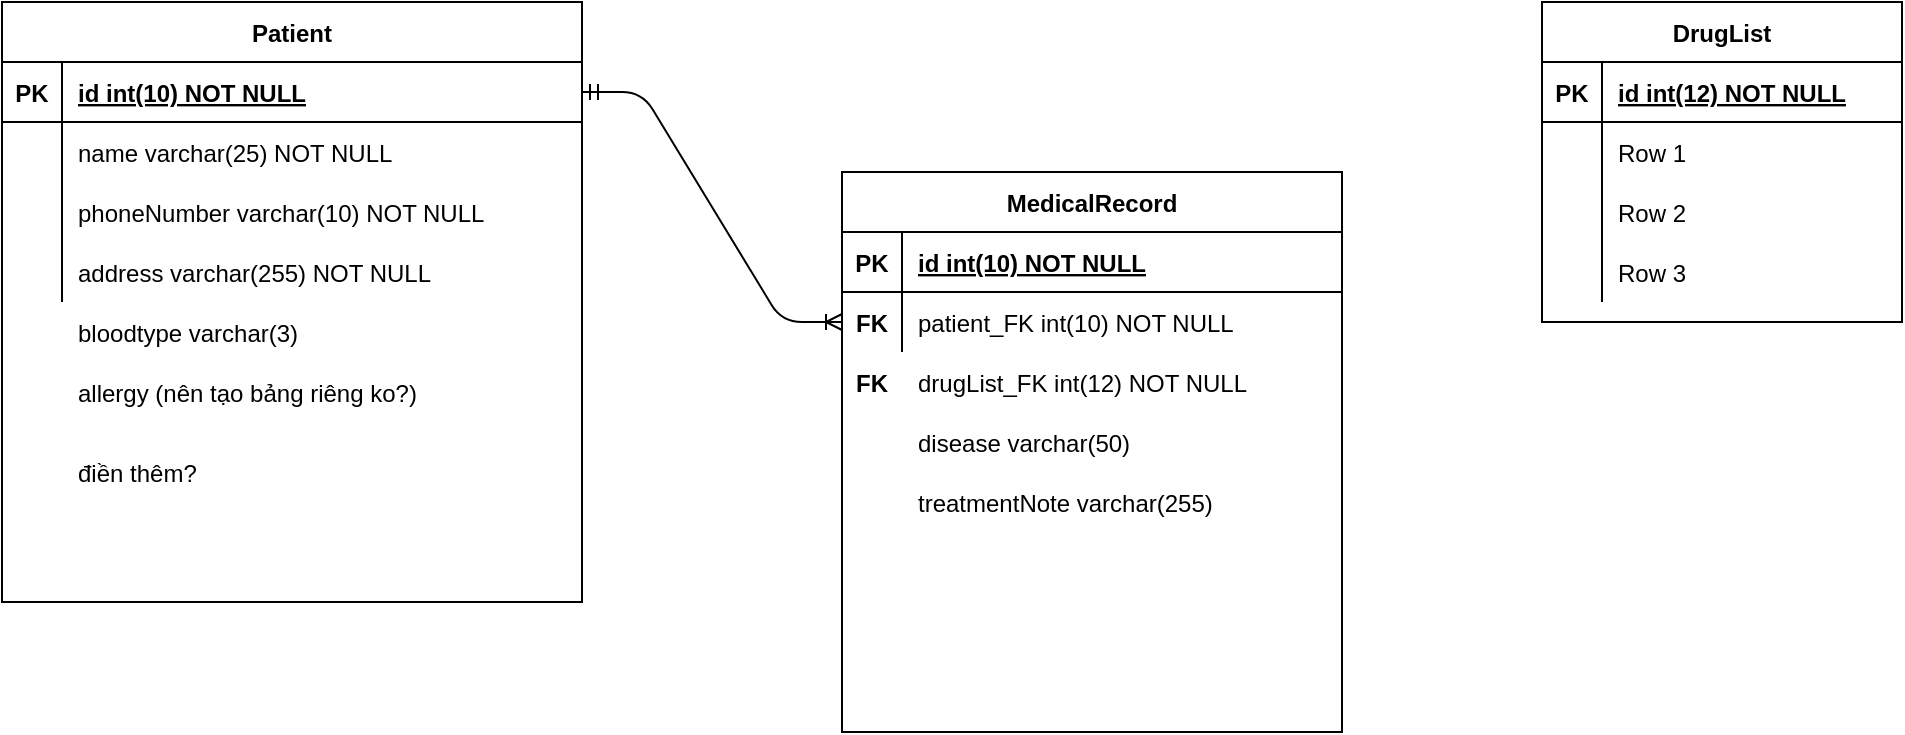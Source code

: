 <mxfile version="14.3.0" type="github">
  <diagram id="R2lEEEUBdFMjLlhIrx00" name="Page-1">
    <mxGraphModel dx="2272" dy="804" grid="1" gridSize="10" guides="1" tooltips="1" connect="1" arrows="1" fold="1" page="1" pageScale="1" pageWidth="850" pageHeight="1100" math="0" shadow="0" extFonts="Permanent Marker^https://fonts.googleapis.com/css?family=Permanent+Marker">
      <root>
        <mxCell id="0" />
        <mxCell id="1" parent="0" />
        <mxCell id="C-vyLk0tnHw3VtMMgP7b-23" value="MedicalRecord" style="shape=table;startSize=30;container=1;collapsible=1;childLayout=tableLayout;fixedRows=1;rowLines=0;fontStyle=1;align=center;resizeLast=1;" parent="1" vertex="1">
          <mxGeometry x="220" y="305" width="250" height="280" as="geometry" />
        </mxCell>
        <mxCell id="C-vyLk0tnHw3VtMMgP7b-24" value="" style="shape=partialRectangle;collapsible=0;dropTarget=0;pointerEvents=0;fillColor=none;points=[[0,0.5],[1,0.5]];portConstraint=eastwest;top=0;left=0;right=0;bottom=1;" parent="C-vyLk0tnHw3VtMMgP7b-23" vertex="1">
          <mxGeometry y="30" width="250" height="30" as="geometry" />
        </mxCell>
        <mxCell id="C-vyLk0tnHw3VtMMgP7b-25" value="PK" style="shape=partialRectangle;overflow=hidden;connectable=0;fillColor=none;top=0;left=0;bottom=0;right=0;fontStyle=1;" parent="C-vyLk0tnHw3VtMMgP7b-24" vertex="1">
          <mxGeometry width="30" height="30" as="geometry" />
        </mxCell>
        <mxCell id="C-vyLk0tnHw3VtMMgP7b-26" value="id int(10) NOT NULL" style="shape=partialRectangle;overflow=hidden;connectable=0;fillColor=none;top=0;left=0;bottom=0;right=0;align=left;spacingLeft=6;fontStyle=5;" parent="C-vyLk0tnHw3VtMMgP7b-24" vertex="1">
          <mxGeometry x="30" width="220" height="30" as="geometry" />
        </mxCell>
        <mxCell id="C-vyLk0tnHw3VtMMgP7b-27" value="" style="shape=partialRectangle;collapsible=0;dropTarget=0;pointerEvents=0;fillColor=none;points=[[0,0.5],[1,0.5]];portConstraint=eastwest;top=0;left=0;right=0;bottom=0;" parent="C-vyLk0tnHw3VtMMgP7b-23" vertex="1">
          <mxGeometry y="60" width="250" height="30" as="geometry" />
        </mxCell>
        <mxCell id="C-vyLk0tnHw3VtMMgP7b-28" value="" style="shape=partialRectangle;overflow=hidden;connectable=0;fillColor=none;top=0;left=0;bottom=0;right=0;" parent="C-vyLk0tnHw3VtMMgP7b-27" vertex="1">
          <mxGeometry width="30" height="30" as="geometry" />
        </mxCell>
        <mxCell id="C-vyLk0tnHw3VtMMgP7b-29" value="patient_FK int(10) NOT NULL" style="shape=partialRectangle;overflow=hidden;connectable=0;fillColor=none;top=0;left=0;bottom=0;right=0;align=left;spacingLeft=6;" parent="C-vyLk0tnHw3VtMMgP7b-27" vertex="1">
          <mxGeometry x="30" width="220" height="30" as="geometry" />
        </mxCell>
        <mxCell id="tKzHctkgLb3vOo7BMC3r-1" value="Patient" style="shape=table;startSize=30;container=1;collapsible=1;childLayout=tableLayout;fixedRows=1;rowLines=0;fontStyle=1;align=center;resizeLast=1;" vertex="1" parent="1">
          <mxGeometry x="-200" y="220" width="290" height="300" as="geometry" />
        </mxCell>
        <mxCell id="tKzHctkgLb3vOo7BMC3r-2" value="" style="shape=partialRectangle;collapsible=0;dropTarget=0;pointerEvents=0;fillColor=none;top=0;left=0;bottom=1;right=0;points=[[0,0.5],[1,0.5]];portConstraint=eastwest;" vertex="1" parent="tKzHctkgLb3vOo7BMC3r-1">
          <mxGeometry y="30" width="290" height="30" as="geometry" />
        </mxCell>
        <mxCell id="tKzHctkgLb3vOo7BMC3r-3" value="PK" style="shape=partialRectangle;connectable=0;fillColor=none;top=0;left=0;bottom=0;right=0;fontStyle=1;overflow=hidden;" vertex="1" parent="tKzHctkgLb3vOo7BMC3r-2">
          <mxGeometry width="30" height="30" as="geometry" />
        </mxCell>
        <mxCell id="tKzHctkgLb3vOo7BMC3r-4" value="id int(10) NOT NULL" style="shape=partialRectangle;connectable=0;fillColor=none;top=0;left=0;bottom=0;right=0;align=left;spacingLeft=6;fontStyle=5;overflow=hidden;" vertex="1" parent="tKzHctkgLb3vOo7BMC3r-2">
          <mxGeometry x="30" width="260" height="30" as="geometry" />
        </mxCell>
        <mxCell id="tKzHctkgLb3vOo7BMC3r-5" value="" style="shape=partialRectangle;collapsible=0;dropTarget=0;pointerEvents=0;fillColor=none;top=0;left=0;bottom=0;right=0;points=[[0,0.5],[1,0.5]];portConstraint=eastwest;" vertex="1" parent="tKzHctkgLb3vOo7BMC3r-1">
          <mxGeometry y="60" width="290" height="30" as="geometry" />
        </mxCell>
        <mxCell id="tKzHctkgLb3vOo7BMC3r-6" value="" style="shape=partialRectangle;connectable=0;fillColor=none;top=0;left=0;bottom=0;right=0;editable=1;overflow=hidden;" vertex="1" parent="tKzHctkgLb3vOo7BMC3r-5">
          <mxGeometry width="30" height="30" as="geometry" />
        </mxCell>
        <mxCell id="tKzHctkgLb3vOo7BMC3r-7" value="name varchar(25) NOT NULL" style="shape=partialRectangle;connectable=0;fillColor=none;top=0;left=0;bottom=0;right=0;align=left;spacingLeft=6;overflow=hidden;" vertex="1" parent="tKzHctkgLb3vOo7BMC3r-5">
          <mxGeometry x="30" width="260" height="30" as="geometry" />
        </mxCell>
        <mxCell id="tKzHctkgLb3vOo7BMC3r-8" value="" style="shape=partialRectangle;collapsible=0;dropTarget=0;pointerEvents=0;fillColor=none;top=0;left=0;bottom=0;right=0;points=[[0,0.5],[1,0.5]];portConstraint=eastwest;" vertex="1" parent="tKzHctkgLb3vOo7BMC3r-1">
          <mxGeometry y="90" width="290" height="30" as="geometry" />
        </mxCell>
        <mxCell id="tKzHctkgLb3vOo7BMC3r-9" value="" style="shape=partialRectangle;connectable=0;fillColor=none;top=0;left=0;bottom=0;right=0;editable=1;overflow=hidden;" vertex="1" parent="tKzHctkgLb3vOo7BMC3r-8">
          <mxGeometry width="30" height="30" as="geometry" />
        </mxCell>
        <mxCell id="tKzHctkgLb3vOo7BMC3r-10" value="phoneNumber varchar(10) NOT NULL" style="shape=partialRectangle;connectable=0;fillColor=none;top=0;left=0;bottom=0;right=0;align=left;spacingLeft=6;overflow=hidden;" vertex="1" parent="tKzHctkgLb3vOo7BMC3r-8">
          <mxGeometry x="30" width="260" height="30" as="geometry" />
        </mxCell>
        <mxCell id="tKzHctkgLb3vOo7BMC3r-11" value="" style="shape=partialRectangle;collapsible=0;dropTarget=0;pointerEvents=0;fillColor=none;top=0;left=0;bottom=0;right=0;points=[[0,0.5],[1,0.5]];portConstraint=eastwest;" vertex="1" parent="tKzHctkgLb3vOo7BMC3r-1">
          <mxGeometry y="120" width="290" height="30" as="geometry" />
        </mxCell>
        <mxCell id="tKzHctkgLb3vOo7BMC3r-12" value="" style="shape=partialRectangle;connectable=0;fillColor=none;top=0;left=0;bottom=0;right=0;editable=1;overflow=hidden;" vertex="1" parent="tKzHctkgLb3vOo7BMC3r-11">
          <mxGeometry width="30" height="30" as="geometry" />
        </mxCell>
        <mxCell id="tKzHctkgLb3vOo7BMC3r-13" value="address varchar(255) NOT NULL" style="shape=partialRectangle;connectable=0;fillColor=none;top=0;left=0;bottom=0;right=0;align=left;spacingLeft=6;overflow=hidden;" vertex="1" parent="tKzHctkgLb3vOo7BMC3r-11">
          <mxGeometry x="30" width="260" height="30" as="geometry" />
        </mxCell>
        <mxCell id="tKzHctkgLb3vOo7BMC3r-14" value="bloodtype varchar(3)" style="shape=partialRectangle;connectable=0;fillColor=none;top=0;left=0;bottom=0;right=0;align=left;spacingLeft=6;overflow=hidden;" vertex="1" parent="1">
          <mxGeometry x="-170" y="370" width="150" height="30" as="geometry" />
        </mxCell>
        <mxCell id="tKzHctkgLb3vOo7BMC3r-15" value="allergy (nên tạo bảng riêng ko?)" style="shape=partialRectangle;connectable=0;fillColor=none;top=0;left=0;bottom=0;right=0;align=left;spacingLeft=6;overflow=hidden;" vertex="1" parent="1">
          <mxGeometry x="-170" y="400" width="200" height="30" as="geometry" />
        </mxCell>
        <mxCell id="tKzHctkgLb3vOo7BMC3r-16" value="điền thêm?" style="shape=partialRectangle;connectable=0;fillColor=none;top=0;left=0;bottom=0;right=0;align=left;spacingLeft=6;overflow=hidden;" vertex="1" parent="1">
          <mxGeometry x="-170" y="440" width="150" height="30" as="geometry" />
        </mxCell>
        <mxCell id="tKzHctkgLb3vOo7BMC3r-17" value="FK" style="shape=partialRectangle;overflow=hidden;connectable=0;fillColor=none;top=0;left=0;bottom=0;right=0;fontStyle=1;" vertex="1" parent="1">
          <mxGeometry x="220" y="365" width="30" height="30" as="geometry" />
        </mxCell>
        <mxCell id="tKzHctkgLb3vOo7BMC3r-19" value="drugList_FK int(12) NOT NULL" style="shape=partialRectangle;overflow=hidden;connectable=0;fillColor=none;top=0;left=0;bottom=0;right=0;align=left;spacingLeft=6;" vertex="1" parent="1">
          <mxGeometry x="250" y="395" width="220" height="30" as="geometry" />
        </mxCell>
        <mxCell id="tKzHctkgLb3vOo7BMC3r-20" value="FK" style="shape=partialRectangle;overflow=hidden;connectable=0;fillColor=none;top=0;left=0;bottom=0;right=0;fontStyle=1;" vertex="1" parent="1">
          <mxGeometry x="220" y="395" width="30" height="30" as="geometry" />
        </mxCell>
        <mxCell id="tKzHctkgLb3vOo7BMC3r-21" value="disease varchar(50)" style="shape=partialRectangle;overflow=hidden;connectable=0;fillColor=none;top=0;left=0;bottom=0;right=0;align=left;spacingLeft=6;" vertex="1" parent="1">
          <mxGeometry x="250" y="425" width="220" height="30" as="geometry" />
        </mxCell>
        <mxCell id="tKzHctkgLb3vOo7BMC3r-22" value="treatmentNote varchar(255)" style="shape=partialRectangle;overflow=hidden;connectable=0;fillColor=none;top=0;left=0;bottom=0;right=0;align=left;spacingLeft=6;" vertex="1" parent="1">
          <mxGeometry x="250" y="455" width="220" height="30" as="geometry" />
        </mxCell>
        <mxCell id="tKzHctkgLb3vOo7BMC3r-23" value="" style="edgeStyle=entityRelationEdgeStyle;fontSize=12;html=1;endArrow=ERoneToMany;startArrow=ERmandOne;exitX=1;exitY=0.5;exitDx=0;exitDy=0;" edge="1" parent="1" source="tKzHctkgLb3vOo7BMC3r-2">
          <mxGeometry width="100" height="100" relative="1" as="geometry">
            <mxPoint x="340" y="515" as="sourcePoint" />
            <mxPoint x="220" y="380" as="targetPoint" />
          </mxGeometry>
        </mxCell>
        <mxCell id="tKzHctkgLb3vOo7BMC3r-24" value="DrugList" style="shape=table;startSize=30;container=1;collapsible=1;childLayout=tableLayout;fixedRows=1;rowLines=0;fontStyle=1;align=center;resizeLast=1;" vertex="1" parent="1">
          <mxGeometry x="570" y="220" width="180" height="160" as="geometry" />
        </mxCell>
        <mxCell id="tKzHctkgLb3vOo7BMC3r-25" value="" style="shape=partialRectangle;collapsible=0;dropTarget=0;pointerEvents=0;fillColor=none;top=0;left=0;bottom=1;right=0;points=[[0,0.5],[1,0.5]];portConstraint=eastwest;" vertex="1" parent="tKzHctkgLb3vOo7BMC3r-24">
          <mxGeometry y="30" width="180" height="30" as="geometry" />
        </mxCell>
        <mxCell id="tKzHctkgLb3vOo7BMC3r-26" value="PK" style="shape=partialRectangle;connectable=0;fillColor=none;top=0;left=0;bottom=0;right=0;fontStyle=1;overflow=hidden;" vertex="1" parent="tKzHctkgLb3vOo7BMC3r-25">
          <mxGeometry width="30" height="30" as="geometry" />
        </mxCell>
        <mxCell id="tKzHctkgLb3vOo7BMC3r-27" value="id int(12) NOT NULL" style="shape=partialRectangle;connectable=0;fillColor=none;top=0;left=0;bottom=0;right=0;align=left;spacingLeft=6;fontStyle=5;overflow=hidden;" vertex="1" parent="tKzHctkgLb3vOo7BMC3r-25">
          <mxGeometry x="30" width="150" height="30" as="geometry" />
        </mxCell>
        <mxCell id="tKzHctkgLb3vOo7BMC3r-28" value="" style="shape=partialRectangle;collapsible=0;dropTarget=0;pointerEvents=0;fillColor=none;top=0;left=0;bottom=0;right=0;points=[[0,0.5],[1,0.5]];portConstraint=eastwest;" vertex="1" parent="tKzHctkgLb3vOo7BMC3r-24">
          <mxGeometry y="60" width="180" height="30" as="geometry" />
        </mxCell>
        <mxCell id="tKzHctkgLb3vOo7BMC3r-29" value="" style="shape=partialRectangle;connectable=0;fillColor=none;top=0;left=0;bottom=0;right=0;editable=1;overflow=hidden;" vertex="1" parent="tKzHctkgLb3vOo7BMC3r-28">
          <mxGeometry width="30" height="30" as="geometry" />
        </mxCell>
        <mxCell id="tKzHctkgLb3vOo7BMC3r-30" value="Row 1" style="shape=partialRectangle;connectable=0;fillColor=none;top=0;left=0;bottom=0;right=0;align=left;spacingLeft=6;overflow=hidden;" vertex="1" parent="tKzHctkgLb3vOo7BMC3r-28">
          <mxGeometry x="30" width="150" height="30" as="geometry" />
        </mxCell>
        <mxCell id="tKzHctkgLb3vOo7BMC3r-31" value="" style="shape=partialRectangle;collapsible=0;dropTarget=0;pointerEvents=0;fillColor=none;top=0;left=0;bottom=0;right=0;points=[[0,0.5],[1,0.5]];portConstraint=eastwest;" vertex="1" parent="tKzHctkgLb3vOo7BMC3r-24">
          <mxGeometry y="90" width="180" height="30" as="geometry" />
        </mxCell>
        <mxCell id="tKzHctkgLb3vOo7BMC3r-32" value="" style="shape=partialRectangle;connectable=0;fillColor=none;top=0;left=0;bottom=0;right=0;editable=1;overflow=hidden;" vertex="1" parent="tKzHctkgLb3vOo7BMC3r-31">
          <mxGeometry width="30" height="30" as="geometry" />
        </mxCell>
        <mxCell id="tKzHctkgLb3vOo7BMC3r-33" value="Row 2" style="shape=partialRectangle;connectable=0;fillColor=none;top=0;left=0;bottom=0;right=0;align=left;spacingLeft=6;overflow=hidden;" vertex="1" parent="tKzHctkgLb3vOo7BMC3r-31">
          <mxGeometry x="30" width="150" height="30" as="geometry" />
        </mxCell>
        <mxCell id="tKzHctkgLb3vOo7BMC3r-34" value="" style="shape=partialRectangle;collapsible=0;dropTarget=0;pointerEvents=0;fillColor=none;top=0;left=0;bottom=0;right=0;points=[[0,0.5],[1,0.5]];portConstraint=eastwest;" vertex="1" parent="tKzHctkgLb3vOo7BMC3r-24">
          <mxGeometry y="120" width="180" height="30" as="geometry" />
        </mxCell>
        <mxCell id="tKzHctkgLb3vOo7BMC3r-35" value="" style="shape=partialRectangle;connectable=0;fillColor=none;top=0;left=0;bottom=0;right=0;editable=1;overflow=hidden;" vertex="1" parent="tKzHctkgLb3vOo7BMC3r-34">
          <mxGeometry width="30" height="30" as="geometry" />
        </mxCell>
        <mxCell id="tKzHctkgLb3vOo7BMC3r-36" value="Row 3" style="shape=partialRectangle;connectable=0;fillColor=none;top=0;left=0;bottom=0;right=0;align=left;spacingLeft=6;overflow=hidden;" vertex="1" parent="tKzHctkgLb3vOo7BMC3r-34">
          <mxGeometry x="30" width="150" height="30" as="geometry" />
        </mxCell>
      </root>
    </mxGraphModel>
  </diagram>
</mxfile>
